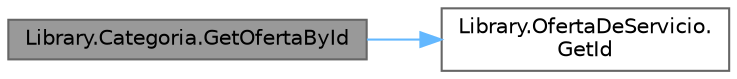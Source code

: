 digraph "Library.Categoria.GetOfertaById"
{
 // INTERACTIVE_SVG=YES
 // LATEX_PDF_SIZE
  bgcolor="transparent";
  edge [fontname=Helvetica,fontsize=10,labelfontname=Helvetica,labelfontsize=10];
  node [fontname=Helvetica,fontsize=10,shape=box,height=0.2,width=0.4];
  rankdir="LR";
  Node1 [label="Library.Categoria.GetOfertaById",height=0.2,width=0.4,color="gray40", fillcolor="grey60", style="filled", fontcolor="black",tooltip="Filtrar OfertaDeServicio por id"];
  Node1 -> Node2 [color="steelblue1",style="solid"];
  Node2 [label="Library.OfertaDeServicio.\lGetId",height=0.2,width=0.4,color="grey40", fillcolor="white", style="filled",URL="$classLibrary_1_1OfertaDeServicio.html#a3aabf94b79625937babc2196b5ffa71e",tooltip="Método para obtener id de OfertaDeServicio"];
}
